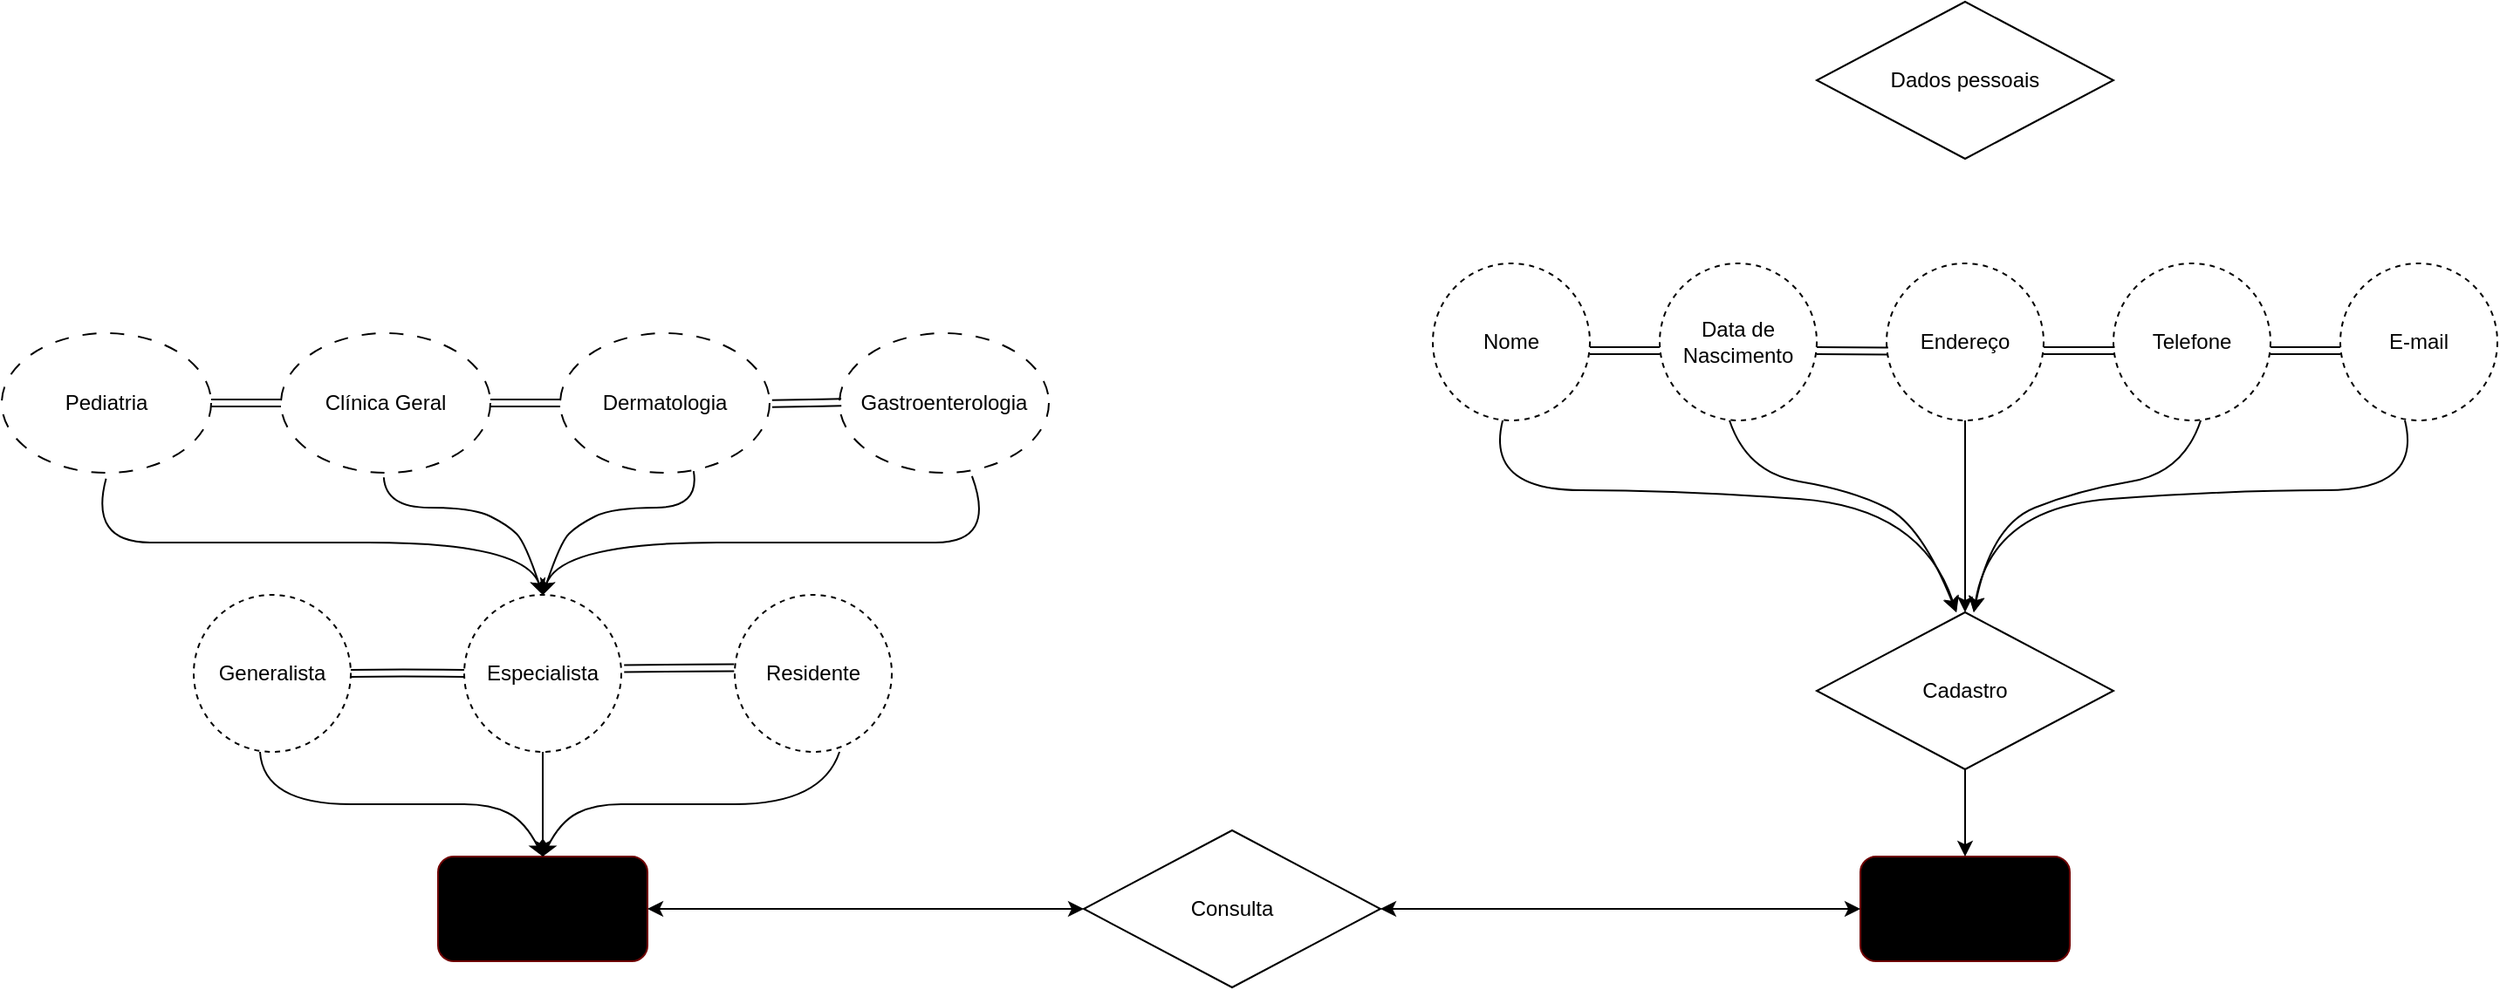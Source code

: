 <mxfile version="26.2.14">
  <diagram name="Página-1" id="sYi_9-bd4zvebP601EwW">
    <mxGraphModel dx="2015" dy="1817" grid="1" gridSize="10" guides="1" tooltips="1" connect="1" arrows="1" fold="1" page="1" pageScale="1" pageWidth="827" pageHeight="1169" background="none" math="0" shadow="0">
      <root>
        <mxCell id="0" />
        <mxCell id="1" parent="0" />
        <mxCell id="UL4wphMUHeNL7HO7xTFo-1" value="&lt;font style=&quot;&quot;&gt;Médico&lt;/font&gt;" style="rounded=1;whiteSpace=wrap;html=1;fillColor=light-dark(default, #49a3d0);fontColor=default;strokeColor=#6F0000;" vertex="1" parent="1">
          <mxGeometry x="140" y="470" width="120" height="60" as="geometry" />
        </mxCell>
        <mxCell id="UL4wphMUHeNL7HO7xTFo-2" value="Paciente" style="rounded=1;whiteSpace=wrap;html=1;fillColor=light-dark(default, #49a3d0);fontColor=default;strokeColor=#6F0000;" vertex="1" parent="1">
          <mxGeometry x="955" y="470" width="120" height="60" as="geometry" />
        </mxCell>
        <mxCell id="UL4wphMUHeNL7HO7xTFo-3" value="Generalista" style="ellipse;whiteSpace=wrap;html=1;aspect=fixed;strokeColor=light-dark(#000000,#FFE1F2);dashed=1;" vertex="1" parent="1">
          <mxGeometry y="320" width="90" height="90" as="geometry" />
        </mxCell>
        <mxCell id="UL4wphMUHeNL7HO7xTFo-4" value="Especialista" style="ellipse;whiteSpace=wrap;html=1;aspect=fixed;strokeColor=light-dark(#000000,#FFE1F2);dashed=1;" vertex="1" parent="1">
          <mxGeometry x="155" y="320" width="90" height="90" as="geometry" />
        </mxCell>
        <mxCell id="UL4wphMUHeNL7HO7xTFo-5" value="Residente" style="ellipse;whiteSpace=wrap;html=1;aspect=fixed;strokeColor=light-dark(#000000,#FFE1F2);dashed=1;" vertex="1" parent="1">
          <mxGeometry x="310" y="320" width="90" height="90" as="geometry" />
        </mxCell>
        <mxCell id="UL4wphMUHeNL7HO7xTFo-7" value="" style="shape=link;html=1;rounded=0;entryX=0;entryY=0.5;entryDx=0;entryDy=0;exitX=1;exitY=0.5;exitDx=0;exitDy=0;" edge="1" parent="1" source="UL4wphMUHeNL7HO7xTFo-3" target="UL4wphMUHeNL7HO7xTFo-4">
          <mxGeometry width="100" relative="1" as="geometry">
            <mxPoint x="70" y="364.8" as="sourcePoint" />
            <mxPoint x="140" y="370" as="targetPoint" />
            <Array as="points">
              <mxPoint x="120" y="364.8" />
            </Array>
          </mxGeometry>
        </mxCell>
        <mxCell id="UL4wphMUHeNL7HO7xTFo-9" value="" style="shape=link;html=1;rounded=0;entryX=-0.004;entryY=0.464;entryDx=0;entryDy=0;exitX=1.018;exitY=0.469;exitDx=0;exitDy=0;exitPerimeter=0;entryPerimeter=0;" edge="1" parent="1" source="UL4wphMUHeNL7HO7xTFo-4" target="UL4wphMUHeNL7HO7xTFo-5">
          <mxGeometry width="100" relative="1" as="geometry">
            <mxPoint x="250.0" y="360.0" as="sourcePoint" />
            <mxPoint x="307.93" y="362.13" as="targetPoint" />
            <Array as="points">
              <mxPoint x="287.93" y="361.93" />
            </Array>
          </mxGeometry>
        </mxCell>
        <mxCell id="UL4wphMUHeNL7HO7xTFo-22" value="" style="curved=1;endArrow=classic;html=1;rounded=0;entryX=0.5;entryY=0;entryDx=0;entryDy=0;exitX=0.422;exitY=1;exitDx=0;exitDy=0;exitPerimeter=0;" edge="1" parent="1" source="UL4wphMUHeNL7HO7xTFo-3" target="UL4wphMUHeNL7HO7xTFo-1">
          <mxGeometry width="50" height="50" relative="1" as="geometry">
            <mxPoint x="48" y="420" as="sourcePoint" />
            <mxPoint x="170" y="420" as="targetPoint" />
            <Array as="points">
              <mxPoint x="40" y="440" />
              <mxPoint x="140" y="440" />
              <mxPoint x="170" y="440" />
              <mxPoint x="190" y="450" />
            </Array>
          </mxGeometry>
        </mxCell>
        <mxCell id="UL4wphMUHeNL7HO7xTFo-26" value="" style="curved=1;endArrow=classic;html=1;rounded=0;exitX=0.667;exitY=1;exitDx=0;exitDy=0;exitPerimeter=0;entryX=0.5;entryY=0;entryDx=0;entryDy=0;" edge="1" parent="1" source="UL4wphMUHeNL7HO7xTFo-5" target="UL4wphMUHeNL7HO7xTFo-1">
          <mxGeometry width="50" height="50" relative="1" as="geometry">
            <mxPoint x="350" y="420" as="sourcePoint" />
            <mxPoint x="210" y="460" as="targetPoint" />
            <Array as="points">
              <mxPoint x="360" y="440" />
              <mxPoint x="260" y="440" />
              <mxPoint x="230" y="440" />
              <mxPoint x="210" y="450" />
            </Array>
          </mxGeometry>
        </mxCell>
        <mxCell id="UL4wphMUHeNL7HO7xTFo-27" value="" style="endArrow=classic;html=1;rounded=0;exitX=0.5;exitY=1;exitDx=0;exitDy=0;" edge="1" parent="1" source="UL4wphMUHeNL7HO7xTFo-4" target="UL4wphMUHeNL7HO7xTFo-1">
          <mxGeometry width="50" height="50" relative="1" as="geometry">
            <mxPoint x="230" y="440" as="sourcePoint" />
            <mxPoint x="280" y="390" as="targetPoint" />
          </mxGeometry>
        </mxCell>
        <mxCell id="UL4wphMUHeNL7HO7xTFo-28" value="Pediatria" style="ellipse;whiteSpace=wrap;html=1;dashed=1;dashPattern=8 8;strokeColor=light-dark(#000000,#FFD2EC);" vertex="1" parent="1">
          <mxGeometry x="-110" y="170" width="120" height="80" as="geometry" />
        </mxCell>
        <mxCell id="UL4wphMUHeNL7HO7xTFo-29" value="Clínica Geral" style="ellipse;whiteSpace=wrap;html=1;dashed=1;dashPattern=8 8;strokeColor=light-dark(#000000,#FFD2EC);" vertex="1" parent="1">
          <mxGeometry x="50" y="170" width="120" height="80" as="geometry" />
        </mxCell>
        <mxCell id="UL4wphMUHeNL7HO7xTFo-30" value="Dermatologia" style="ellipse;whiteSpace=wrap;html=1;dashed=1;dashPattern=8 8;strokeColor=light-dark(#000000,#FFD2EC);" vertex="1" parent="1">
          <mxGeometry x="210" y="170" width="120" height="80" as="geometry" />
        </mxCell>
        <mxCell id="UL4wphMUHeNL7HO7xTFo-31" value="Gastroenterologia" style="ellipse;whiteSpace=wrap;html=1;dashed=1;dashPattern=8 8;strokeColor=light-dark(#000000,#FFD2EC);" vertex="1" parent="1">
          <mxGeometry x="370" y="170" width="120" height="80" as="geometry" />
        </mxCell>
        <mxCell id="UL4wphMUHeNL7HO7xTFo-35" value="" style="shape=link;html=1;rounded=0;exitX=1;exitY=0.5;exitDx=0;exitDy=0;entryX=0;entryY=0.5;entryDx=0;entryDy=0;" edge="1" parent="1" source="UL4wphMUHeNL7HO7xTFo-28" target="UL4wphMUHeNL7HO7xTFo-29">
          <mxGeometry width="100" relative="1" as="geometry">
            <mxPoint x="30" y="280" as="sourcePoint" />
            <mxPoint x="40" y="210" as="targetPoint" />
          </mxGeometry>
        </mxCell>
        <mxCell id="UL4wphMUHeNL7HO7xTFo-36" value="" style="shape=link;html=1;rounded=0;exitX=1;exitY=0.5;exitDx=0;exitDy=0;" edge="1" parent="1" source="UL4wphMUHeNL7HO7xTFo-29">
          <mxGeometry width="100" relative="1" as="geometry">
            <mxPoint x="190" y="210" as="sourcePoint" />
            <mxPoint x="210" y="210" as="targetPoint" />
            <Array as="points">
              <mxPoint x="200" y="210" />
            </Array>
          </mxGeometry>
        </mxCell>
        <mxCell id="UL4wphMUHeNL7HO7xTFo-37" value="" style="shape=link;html=1;rounded=0;entryX=0.009;entryY=0.496;entryDx=0;entryDy=0;entryPerimeter=0;exitX=1.012;exitY=0.505;exitDx=0;exitDy=0;exitPerimeter=0;" edge="1" parent="1" source="UL4wphMUHeNL7HO7xTFo-30" target="UL4wphMUHeNL7HO7xTFo-31">
          <mxGeometry width="100" relative="1" as="geometry">
            <mxPoint x="340" y="210" as="sourcePoint" />
            <mxPoint x="360" y="210" as="targetPoint" />
            <Array as="points">
              <mxPoint x="360" y="209.86" />
            </Array>
          </mxGeometry>
        </mxCell>
        <mxCell id="UL4wphMUHeNL7HO7xTFo-38" value="" style="curved=1;endArrow=classic;html=1;rounded=0;exitX=0.498;exitY=1.042;exitDx=0;exitDy=0;exitPerimeter=0;entryX=0.5;entryY=0;entryDx=0;entryDy=0;" edge="1" parent="1" source="UL4wphMUHeNL7HO7xTFo-28" target="UL4wphMUHeNL7HO7xTFo-4">
          <mxGeometry width="50" height="50" relative="1" as="geometry">
            <mxPoint x="130" y="290" as="sourcePoint" />
            <mxPoint x="210" y="280" as="targetPoint" />
            <Array as="points">
              <mxPoint x="-60" y="290" />
              <mxPoint x="10" y="290" />
              <mxPoint x="190" y="290" />
            </Array>
          </mxGeometry>
        </mxCell>
        <mxCell id="UL4wphMUHeNL7HO7xTFo-39" value="" style="curved=1;endArrow=classic;html=1;rounded=0;exitX=0.633;exitY=1.024;exitDx=0;exitDy=0;exitPerimeter=0;entryX=0.5;entryY=0;entryDx=0;entryDy=0;" edge="1" parent="1" source="UL4wphMUHeNL7HO7xTFo-31" target="UL4wphMUHeNL7HO7xTFo-4">
          <mxGeometry width="50" height="50" relative="1" as="geometry">
            <mxPoint x="450" y="253" as="sourcePoint" />
            <mxPoint x="200" y="320" as="targetPoint" />
            <Array as="points">
              <mxPoint x="460" y="290" />
              <mxPoint x="390" y="290" />
              <mxPoint x="210" y="290" />
            </Array>
          </mxGeometry>
        </mxCell>
        <mxCell id="UL4wphMUHeNL7HO7xTFo-40" value="" style="curved=1;endArrow=classic;html=1;rounded=0;exitX=0.491;exitY=1.033;exitDx=0;exitDy=0;exitPerimeter=0;" edge="1" parent="1" source="UL4wphMUHeNL7HO7xTFo-29">
          <mxGeometry width="50" height="50" relative="1" as="geometry">
            <mxPoint x="180" y="300" as="sourcePoint" />
            <mxPoint x="200" y="320" as="targetPoint" />
            <Array as="points">
              <mxPoint x="110" y="270" />
              <mxPoint x="160" y="270" />
              <mxPoint x="180" y="280" />
              <mxPoint x="190" y="290" />
            </Array>
          </mxGeometry>
        </mxCell>
        <mxCell id="UL4wphMUHeNL7HO7xTFo-41" value="" style="curved=1;endArrow=classic;html=1;rounded=0;exitX=0.637;exitY=0.988;exitDx=0;exitDy=0;exitPerimeter=0;" edge="1" parent="1" source="UL4wphMUHeNL7HO7xTFo-30">
          <mxGeometry width="50" height="50" relative="1" as="geometry">
            <mxPoint x="291" y="253" as="sourcePoint" />
            <mxPoint x="200" y="320" as="targetPoint" />
            <Array as="points">
              <mxPoint x="290" y="270" />
              <mxPoint x="240" y="270" />
              <mxPoint x="220" y="280" />
              <mxPoint x="210" y="290" />
            </Array>
          </mxGeometry>
        </mxCell>
        <mxCell id="UL4wphMUHeNL7HO7xTFo-44" value="Nome" style="ellipse;whiteSpace=wrap;html=1;aspect=fixed;strokeColor=light-dark(#000000,#FFE1F2);dashed=1;" vertex="1" parent="1">
          <mxGeometry x="710" y="130" width="90" height="90" as="geometry" />
        </mxCell>
        <mxCell id="UL4wphMUHeNL7HO7xTFo-45" value="Data de Nascimento" style="ellipse;whiteSpace=wrap;html=1;aspect=fixed;strokeColor=light-dark(#000000,#FFE1F2);dashed=1;" vertex="1" parent="1">
          <mxGeometry x="840" y="130" width="90" height="90" as="geometry" />
        </mxCell>
        <mxCell id="UL4wphMUHeNL7HO7xTFo-46" value="Endereço" style="ellipse;whiteSpace=wrap;html=1;aspect=fixed;strokeColor=light-dark(#000000,#FFE1F2);dashed=1;" vertex="1" parent="1">
          <mxGeometry x="970" y="130" width="90" height="90" as="geometry" />
        </mxCell>
        <mxCell id="UL4wphMUHeNL7HO7xTFo-47" value="Telefone" style="ellipse;whiteSpace=wrap;html=1;aspect=fixed;strokeColor=light-dark(#000000,#FFE1F2);dashed=1;" vertex="1" parent="1">
          <mxGeometry x="1100" y="130" width="90" height="90" as="geometry" />
        </mxCell>
        <mxCell id="UL4wphMUHeNL7HO7xTFo-48" value="E-mail" style="ellipse;whiteSpace=wrap;html=1;aspect=fixed;strokeColor=light-dark(#000000,#FFE1F2);dashed=1;" vertex="1" parent="1">
          <mxGeometry x="1230" y="130" width="90" height="90" as="geometry" />
        </mxCell>
        <mxCell id="UL4wphMUHeNL7HO7xTFo-68" style="edgeStyle=orthogonalEdgeStyle;rounded=0;orthogonalLoop=1;jettySize=auto;html=1;entryX=0.5;entryY=0;entryDx=0;entryDy=0;" edge="1" parent="1" source="UL4wphMUHeNL7HO7xTFo-50" target="UL4wphMUHeNL7HO7xTFo-2">
          <mxGeometry relative="1" as="geometry" />
        </mxCell>
        <mxCell id="UL4wphMUHeNL7HO7xTFo-50" value="Cadastro" style="rhombus;whiteSpace=wrap;html=1;strokeColor=light-dark(#000000,#FFC3E5);" vertex="1" parent="1">
          <mxGeometry x="930" y="330" width="170" height="90" as="geometry" />
        </mxCell>
        <mxCell id="UL4wphMUHeNL7HO7xTFo-51" value="" style="curved=1;endArrow=classic;html=1;rounded=0;entryX=0.471;entryY=0;entryDx=0;entryDy=0;entryPerimeter=0;exitX=0.556;exitY=1;exitDx=0;exitDy=0;exitPerimeter=0;" edge="1" parent="1" target="UL4wphMUHeNL7HO7xTFo-50">
          <mxGeometry width="50" height="50" relative="1" as="geometry">
            <mxPoint x="750.04" y="220" as="sourcePoint" />
            <mxPoint x="1005" y="327.03" as="targetPoint" />
            <Array as="points">
              <mxPoint x="740" y="260" />
              <mxPoint x="850" y="260" />
              <mxPoint x="990" y="270" />
            </Array>
          </mxGeometry>
        </mxCell>
        <mxCell id="UL4wphMUHeNL7HO7xTFo-52" value="" style="curved=1;endArrow=classic;html=1;rounded=0;exitX=0.556;exitY=1;exitDx=0;exitDy=0;exitPerimeter=0;entryX=0.529;entryY=0;entryDx=0;entryDy=0;entryPerimeter=0;" edge="1" parent="1" target="UL4wphMUHeNL7HO7xTFo-50">
          <mxGeometry width="50" height="50" relative="1" as="geometry">
            <mxPoint x="1267" y="220" as="sourcePoint" />
            <mxPoint x="1020" y="320" as="targetPoint" />
            <Array as="points">
              <mxPoint x="1277" y="260" />
              <mxPoint x="1167" y="260" />
              <mxPoint x="1030" y="270" />
            </Array>
          </mxGeometry>
        </mxCell>
        <mxCell id="UL4wphMUHeNL7HO7xTFo-53" value="Consulta" style="rhombus;whiteSpace=wrap;html=1;strokeColor=light-dark(#000000,#FFC3E5);" vertex="1" parent="1">
          <mxGeometry x="510" y="455" width="170" height="90" as="geometry" />
        </mxCell>
        <mxCell id="UL4wphMUHeNL7HO7xTFo-56" value="" style="endArrow=classic;startArrow=classic;html=1;rounded=0;exitX=1;exitY=0.5;exitDx=0;exitDy=0;entryX=0;entryY=0.5;entryDx=0;entryDy=0;" edge="1" parent="1" source="UL4wphMUHeNL7HO7xTFo-1" target="UL4wphMUHeNL7HO7xTFo-53">
          <mxGeometry width="50" height="50" relative="1" as="geometry">
            <mxPoint x="410" y="540" as="sourcePoint" />
            <mxPoint x="520" y="500" as="targetPoint" />
          </mxGeometry>
        </mxCell>
        <mxCell id="UL4wphMUHeNL7HO7xTFo-57" value="" style="endArrow=classic;startArrow=classic;html=1;rounded=0;entryX=0;entryY=0.5;entryDx=0;entryDy=0;exitX=1;exitY=0.5;exitDx=0;exitDy=0;" edge="1" parent="1" source="UL4wphMUHeNL7HO7xTFo-53" target="UL4wphMUHeNL7HO7xTFo-2">
          <mxGeometry width="50" height="50" relative="1" as="geometry">
            <mxPoint x="710" y="501" as="sourcePoint" />
            <mxPoint x="968" y="500.5" as="targetPoint" />
          </mxGeometry>
        </mxCell>
        <mxCell id="UL4wphMUHeNL7HO7xTFo-59" value="" style="curved=1;endArrow=classic;html=1;rounded=0;exitX=0.556;exitY=1;exitDx=0;exitDy=0;exitPerimeter=0;" edge="1" parent="1">
          <mxGeometry width="50" height="50" relative="1" as="geometry">
            <mxPoint x="880" y="220" as="sourcePoint" />
            <mxPoint x="1010" y="330" as="targetPoint" />
            <Array as="points">
              <mxPoint x="890" y="250" />
              <mxPoint x="950" y="260" />
              <mxPoint x="989.96" y="280" />
            </Array>
          </mxGeometry>
        </mxCell>
        <mxCell id="UL4wphMUHeNL7HO7xTFo-61" value="" style="curved=1;endArrow=classic;html=1;rounded=0;exitX=0.556;exitY=1;exitDx=0;exitDy=0;exitPerimeter=0;" edge="1" parent="1" source="UL4wphMUHeNL7HO7xTFo-47">
          <mxGeometry width="50" height="50" relative="1" as="geometry">
            <mxPoint x="1150" y="230" as="sourcePoint" />
            <mxPoint x="1020" y="330" as="targetPoint" />
            <Array as="points">
              <mxPoint x="1140" y="250" />
              <mxPoint x="1080" y="260" />
              <mxPoint x="1030" y="280" />
            </Array>
          </mxGeometry>
        </mxCell>
        <mxCell id="UL4wphMUHeNL7HO7xTFo-62" value="" style="endArrow=classic;html=1;rounded=0;exitX=0.5;exitY=1;exitDx=0;exitDy=0;entryX=0.5;entryY=0;entryDx=0;entryDy=0;" edge="1" parent="1" source="UL4wphMUHeNL7HO7xTFo-46" target="UL4wphMUHeNL7HO7xTFo-50">
          <mxGeometry width="50" height="50" relative="1" as="geometry">
            <mxPoint x="990" y="320" as="sourcePoint" />
            <mxPoint x="1040" y="270" as="targetPoint" />
          </mxGeometry>
        </mxCell>
        <mxCell id="UL4wphMUHeNL7HO7xTFo-64" value="" style="shape=link;html=1;rounded=0;exitX=1;exitY=0.556;exitDx=0;exitDy=0;exitPerimeter=0;entryX=0;entryY=0.556;entryDx=0;entryDy=0;entryPerimeter=0;" edge="1" parent="1" source="UL4wphMUHeNL7HO7xTFo-44" target="UL4wphMUHeNL7HO7xTFo-45">
          <mxGeometry width="100" relative="1" as="geometry">
            <mxPoint x="780" y="219.81" as="sourcePoint" />
            <mxPoint x="880" y="219.81" as="targetPoint" />
          </mxGeometry>
        </mxCell>
        <mxCell id="UL4wphMUHeNL7HO7xTFo-65" value="" style="shape=link;html=1;rounded=0;exitX=1;exitY=0.556;exitDx=0;exitDy=0;exitPerimeter=0;entryX=0.01;entryY=0.558;entryDx=0;entryDy=0;entryPerimeter=0;" edge="1" parent="1" source="UL4wphMUHeNL7HO7xTFo-45" target="UL4wphMUHeNL7HO7xTFo-46">
          <mxGeometry width="100" relative="1" as="geometry">
            <mxPoint x="900" y="210" as="sourcePoint" />
            <mxPoint x="1000" y="210" as="targetPoint" />
          </mxGeometry>
        </mxCell>
        <mxCell id="UL4wphMUHeNL7HO7xTFo-66" value="" style="shape=link;html=1;rounded=0;exitX=1;exitY=0.556;exitDx=0;exitDy=0;exitPerimeter=0;entryX=0.008;entryY=0.556;entryDx=0;entryDy=0;entryPerimeter=0;" edge="1" parent="1" source="UL4wphMUHeNL7HO7xTFo-46" target="UL4wphMUHeNL7HO7xTFo-47">
          <mxGeometry width="100" relative="1" as="geometry">
            <mxPoint x="1040" y="210" as="sourcePoint" />
            <mxPoint x="1140" y="210" as="targetPoint" />
          </mxGeometry>
        </mxCell>
        <mxCell id="UL4wphMUHeNL7HO7xTFo-67" value="" style="shape=link;html=1;rounded=0;exitX=1;exitY=0.556;exitDx=0;exitDy=0;exitPerimeter=0;entryX=0;entryY=0.556;entryDx=0;entryDy=0;entryPerimeter=0;" edge="1" parent="1" source="UL4wphMUHeNL7HO7xTFo-47" target="UL4wphMUHeNL7HO7xTFo-48">
          <mxGeometry width="100" relative="1" as="geometry">
            <mxPoint x="1120" y="200" as="sourcePoint" />
            <mxPoint x="1220" y="200" as="targetPoint" />
          </mxGeometry>
        </mxCell>
        <mxCell id="UL4wphMUHeNL7HO7xTFo-69" value="Dados pessoais" style="rhombus;whiteSpace=wrap;html=1;strokeColor=light-dark(#000000,#FFC3E5);" vertex="1" parent="1">
          <mxGeometry x="930" y="-20" width="170" height="90" as="geometry" />
        </mxCell>
      </root>
    </mxGraphModel>
  </diagram>
</mxfile>
